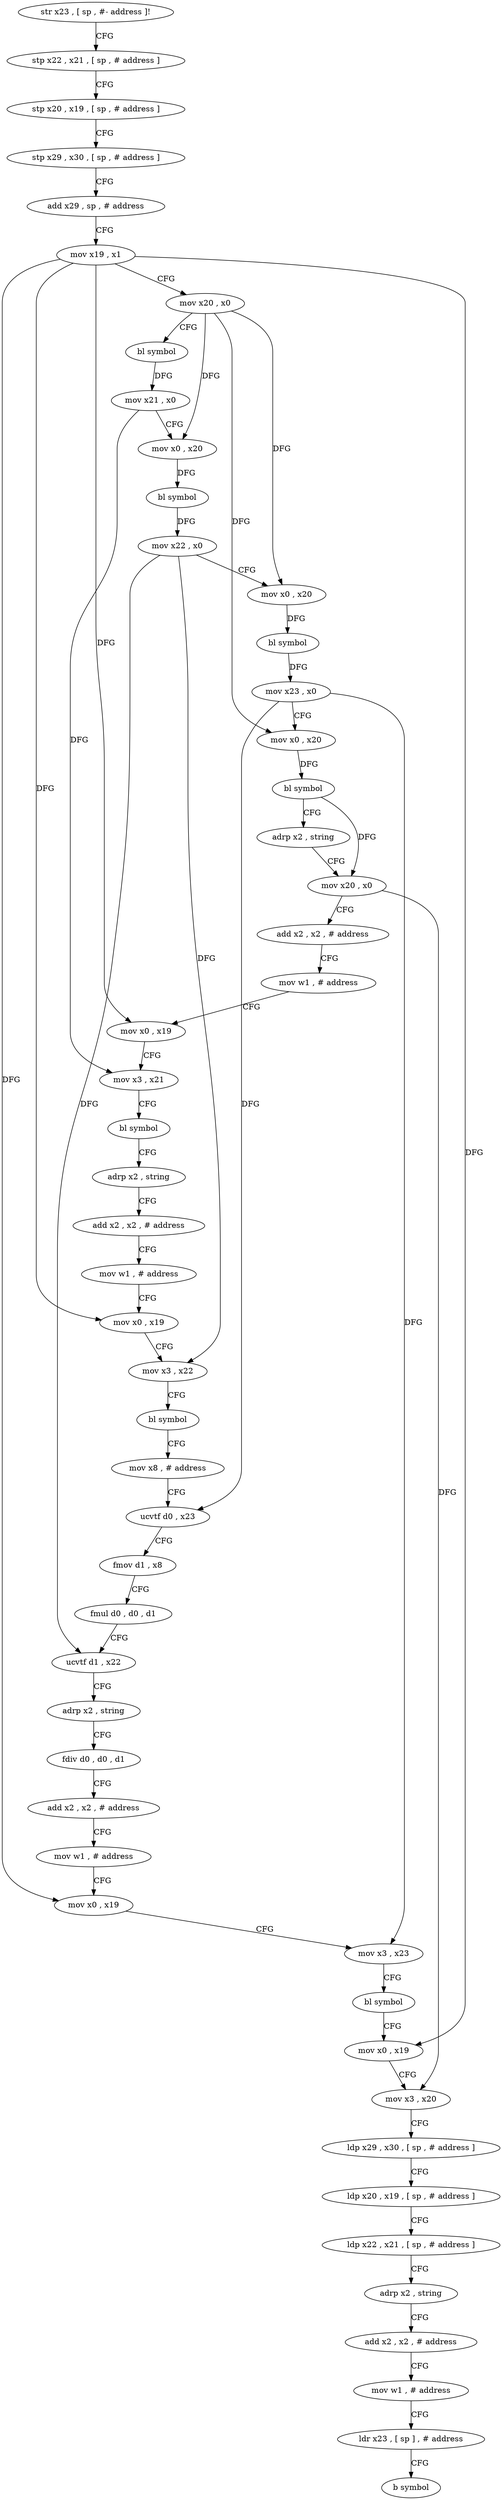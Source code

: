 digraph "func" {
"4240512" [label = "str x23 , [ sp , #- address ]!" ]
"4240516" [label = "stp x22 , x21 , [ sp , # address ]" ]
"4240520" [label = "stp x20 , x19 , [ sp , # address ]" ]
"4240524" [label = "stp x29 , x30 , [ sp , # address ]" ]
"4240528" [label = "add x29 , sp , # address" ]
"4240532" [label = "mov x19 , x1" ]
"4240536" [label = "mov x20 , x0" ]
"4240540" [label = "bl symbol" ]
"4240544" [label = "mov x21 , x0" ]
"4240548" [label = "mov x0 , x20" ]
"4240552" [label = "bl symbol" ]
"4240556" [label = "mov x22 , x0" ]
"4240560" [label = "mov x0 , x20" ]
"4240564" [label = "bl symbol" ]
"4240568" [label = "mov x23 , x0" ]
"4240572" [label = "mov x0 , x20" ]
"4240576" [label = "bl symbol" ]
"4240580" [label = "adrp x2 , string" ]
"4240584" [label = "mov x20 , x0" ]
"4240588" [label = "add x2 , x2 , # address" ]
"4240592" [label = "mov w1 , # address" ]
"4240596" [label = "mov x0 , x19" ]
"4240600" [label = "mov x3 , x21" ]
"4240604" [label = "bl symbol" ]
"4240608" [label = "adrp x2 , string" ]
"4240612" [label = "add x2 , x2 , # address" ]
"4240616" [label = "mov w1 , # address" ]
"4240620" [label = "mov x0 , x19" ]
"4240624" [label = "mov x3 , x22" ]
"4240628" [label = "bl symbol" ]
"4240632" [label = "mov x8 , # address" ]
"4240636" [label = "ucvtf d0 , x23" ]
"4240640" [label = "fmov d1 , x8" ]
"4240644" [label = "fmul d0 , d0 , d1" ]
"4240648" [label = "ucvtf d1 , x22" ]
"4240652" [label = "adrp x2 , string" ]
"4240656" [label = "fdiv d0 , d0 , d1" ]
"4240660" [label = "add x2 , x2 , # address" ]
"4240664" [label = "mov w1 , # address" ]
"4240668" [label = "mov x0 , x19" ]
"4240672" [label = "mov x3 , x23" ]
"4240676" [label = "bl symbol" ]
"4240680" [label = "mov x0 , x19" ]
"4240684" [label = "mov x3 , x20" ]
"4240688" [label = "ldp x29 , x30 , [ sp , # address ]" ]
"4240692" [label = "ldp x20 , x19 , [ sp , # address ]" ]
"4240696" [label = "ldp x22 , x21 , [ sp , # address ]" ]
"4240700" [label = "adrp x2 , string" ]
"4240704" [label = "add x2 , x2 , # address" ]
"4240708" [label = "mov w1 , # address" ]
"4240712" [label = "ldr x23 , [ sp ] , # address" ]
"4240716" [label = "b symbol" ]
"4240512" -> "4240516" [ label = "CFG" ]
"4240516" -> "4240520" [ label = "CFG" ]
"4240520" -> "4240524" [ label = "CFG" ]
"4240524" -> "4240528" [ label = "CFG" ]
"4240528" -> "4240532" [ label = "CFG" ]
"4240532" -> "4240536" [ label = "CFG" ]
"4240532" -> "4240596" [ label = "DFG" ]
"4240532" -> "4240620" [ label = "DFG" ]
"4240532" -> "4240668" [ label = "DFG" ]
"4240532" -> "4240680" [ label = "DFG" ]
"4240536" -> "4240540" [ label = "CFG" ]
"4240536" -> "4240548" [ label = "DFG" ]
"4240536" -> "4240560" [ label = "DFG" ]
"4240536" -> "4240572" [ label = "DFG" ]
"4240540" -> "4240544" [ label = "DFG" ]
"4240544" -> "4240548" [ label = "CFG" ]
"4240544" -> "4240600" [ label = "DFG" ]
"4240548" -> "4240552" [ label = "DFG" ]
"4240552" -> "4240556" [ label = "DFG" ]
"4240556" -> "4240560" [ label = "CFG" ]
"4240556" -> "4240624" [ label = "DFG" ]
"4240556" -> "4240648" [ label = "DFG" ]
"4240560" -> "4240564" [ label = "DFG" ]
"4240564" -> "4240568" [ label = "DFG" ]
"4240568" -> "4240572" [ label = "CFG" ]
"4240568" -> "4240636" [ label = "DFG" ]
"4240568" -> "4240672" [ label = "DFG" ]
"4240572" -> "4240576" [ label = "DFG" ]
"4240576" -> "4240580" [ label = "CFG" ]
"4240576" -> "4240584" [ label = "DFG" ]
"4240580" -> "4240584" [ label = "CFG" ]
"4240584" -> "4240588" [ label = "CFG" ]
"4240584" -> "4240684" [ label = "DFG" ]
"4240588" -> "4240592" [ label = "CFG" ]
"4240592" -> "4240596" [ label = "CFG" ]
"4240596" -> "4240600" [ label = "CFG" ]
"4240600" -> "4240604" [ label = "CFG" ]
"4240604" -> "4240608" [ label = "CFG" ]
"4240608" -> "4240612" [ label = "CFG" ]
"4240612" -> "4240616" [ label = "CFG" ]
"4240616" -> "4240620" [ label = "CFG" ]
"4240620" -> "4240624" [ label = "CFG" ]
"4240624" -> "4240628" [ label = "CFG" ]
"4240628" -> "4240632" [ label = "CFG" ]
"4240632" -> "4240636" [ label = "CFG" ]
"4240636" -> "4240640" [ label = "CFG" ]
"4240640" -> "4240644" [ label = "CFG" ]
"4240644" -> "4240648" [ label = "CFG" ]
"4240648" -> "4240652" [ label = "CFG" ]
"4240652" -> "4240656" [ label = "CFG" ]
"4240656" -> "4240660" [ label = "CFG" ]
"4240660" -> "4240664" [ label = "CFG" ]
"4240664" -> "4240668" [ label = "CFG" ]
"4240668" -> "4240672" [ label = "CFG" ]
"4240672" -> "4240676" [ label = "CFG" ]
"4240676" -> "4240680" [ label = "CFG" ]
"4240680" -> "4240684" [ label = "CFG" ]
"4240684" -> "4240688" [ label = "CFG" ]
"4240688" -> "4240692" [ label = "CFG" ]
"4240692" -> "4240696" [ label = "CFG" ]
"4240696" -> "4240700" [ label = "CFG" ]
"4240700" -> "4240704" [ label = "CFG" ]
"4240704" -> "4240708" [ label = "CFG" ]
"4240708" -> "4240712" [ label = "CFG" ]
"4240712" -> "4240716" [ label = "CFG" ]
}
